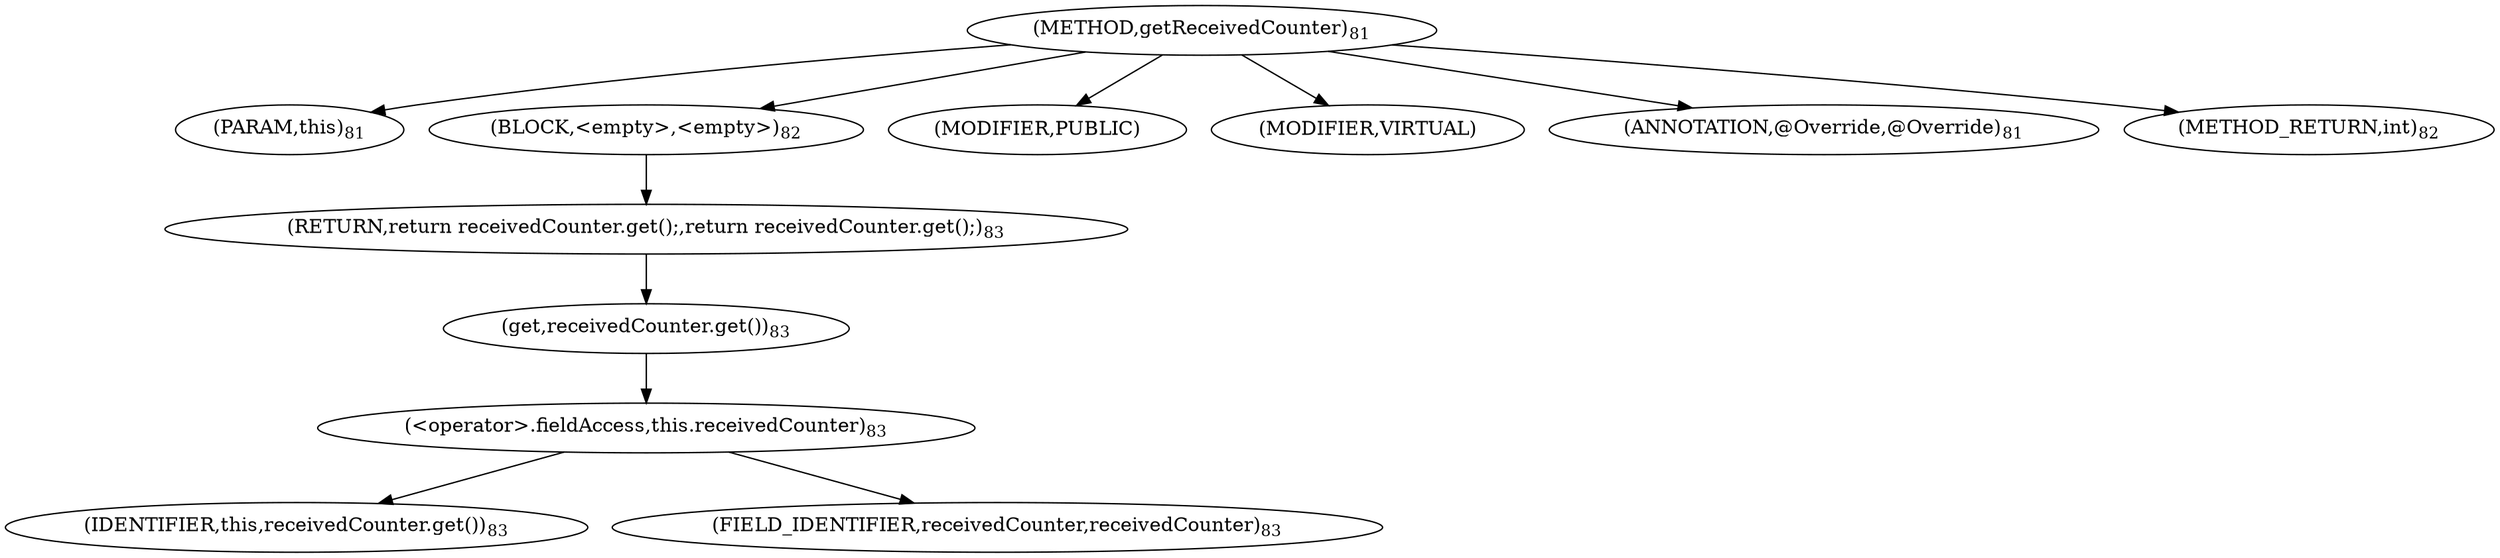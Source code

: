 digraph "getReceivedCounter" {  
"232" [label = <(METHOD,getReceivedCounter)<SUB>81</SUB>> ]
"233" [label = <(PARAM,this)<SUB>81</SUB>> ]
"234" [label = <(BLOCK,&lt;empty&gt;,&lt;empty&gt;)<SUB>82</SUB>> ]
"235" [label = <(RETURN,return receivedCounter.get();,return receivedCounter.get();)<SUB>83</SUB>> ]
"236" [label = <(get,receivedCounter.get())<SUB>83</SUB>> ]
"237" [label = <(&lt;operator&gt;.fieldAccess,this.receivedCounter)<SUB>83</SUB>> ]
"238" [label = <(IDENTIFIER,this,receivedCounter.get())<SUB>83</SUB>> ]
"239" [label = <(FIELD_IDENTIFIER,receivedCounter,receivedCounter)<SUB>83</SUB>> ]
"240" [label = <(MODIFIER,PUBLIC)> ]
"241" [label = <(MODIFIER,VIRTUAL)> ]
"242" [label = <(ANNOTATION,@Override,@Override)<SUB>81</SUB>> ]
"243" [label = <(METHOD_RETURN,int)<SUB>82</SUB>> ]
  "232" -> "233" 
  "232" -> "234" 
  "232" -> "240" 
  "232" -> "241" 
  "232" -> "242" 
  "232" -> "243" 
  "234" -> "235" 
  "235" -> "236" 
  "236" -> "237" 
  "237" -> "238" 
  "237" -> "239" 
}

